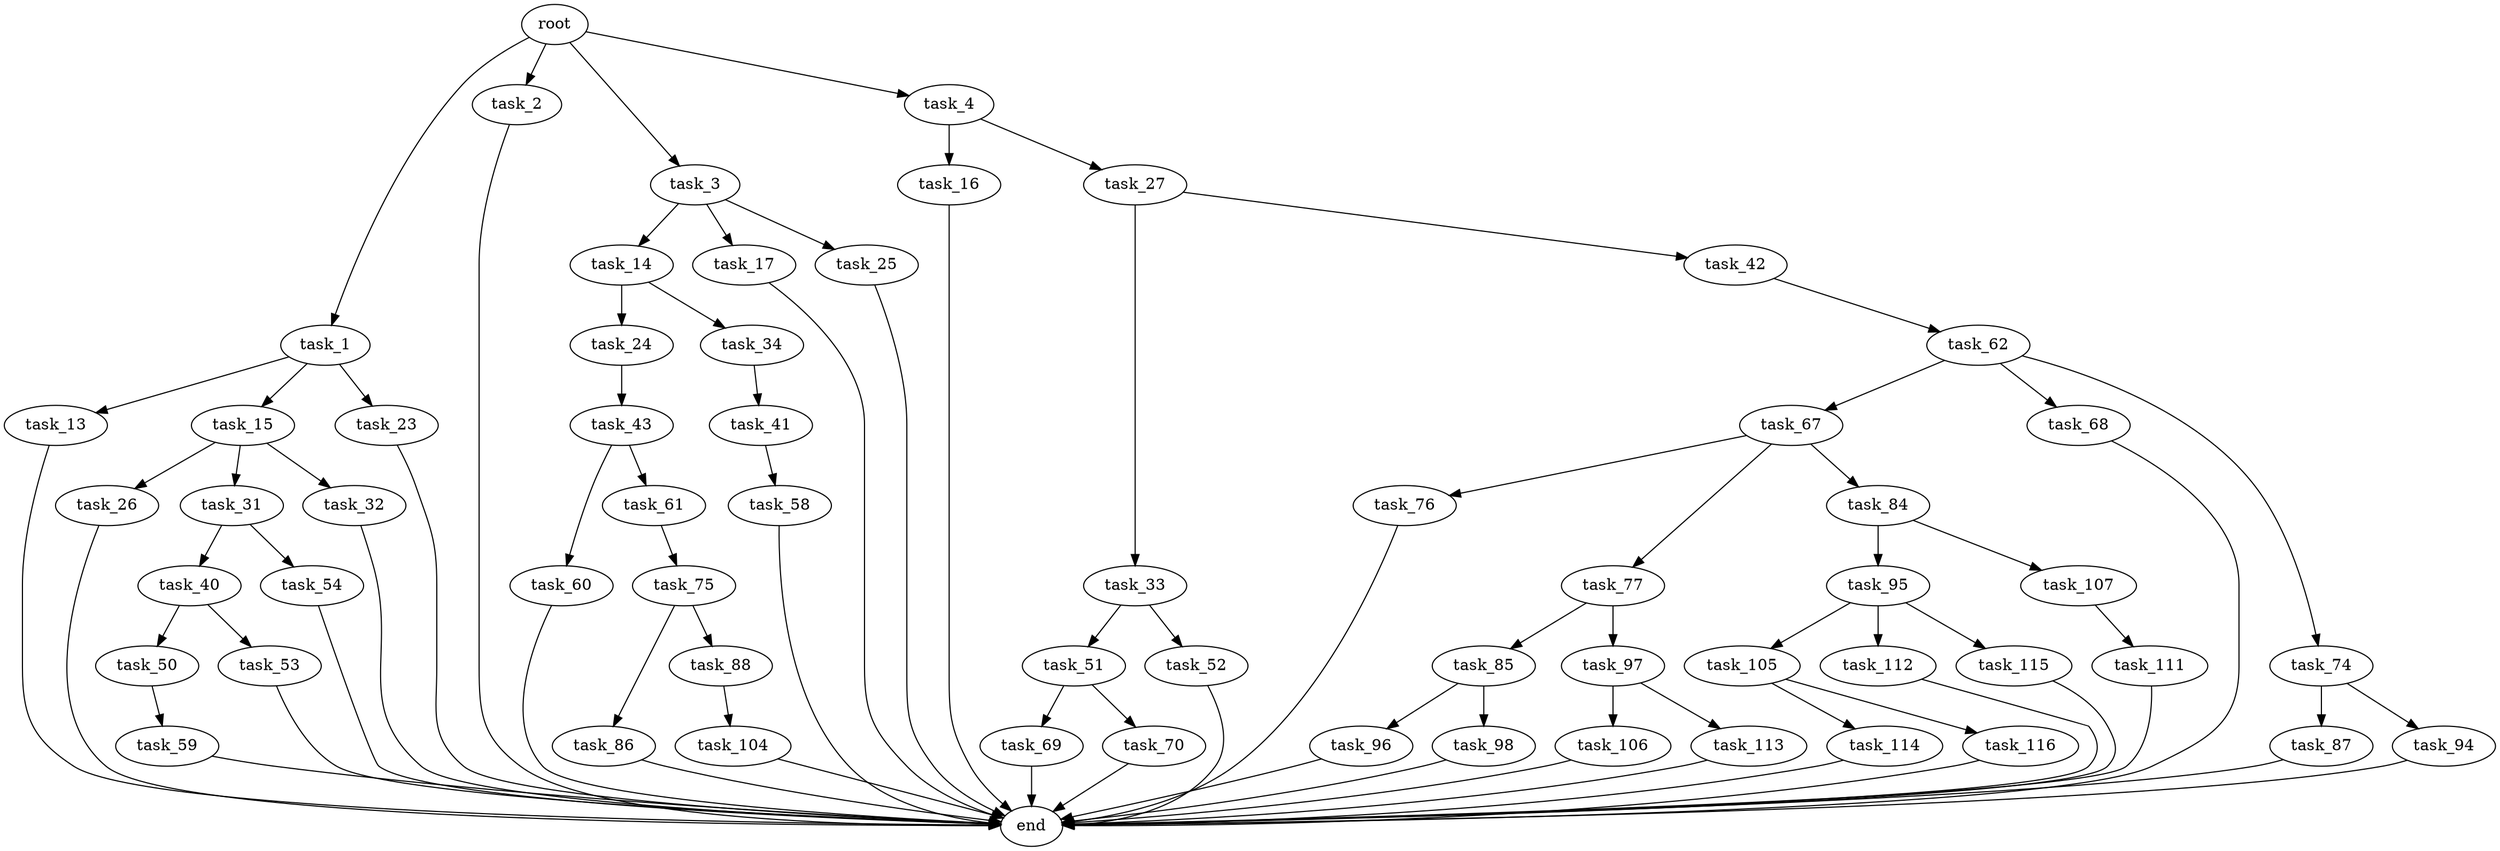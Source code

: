 digraph G {
  root [size="0.000000"];
  task_1 [size="571977831846.000000"];
  task_2 [size="30209099718.000000"];
  task_3 [size="272545111488.000000"];
  task_4 [size="40341083846.000000"];
  task_13 [size="248899231747.000000"];
  task_15 [size="207662933725.000000"];
  task_23 [size="8050066235.000000"];
  end [size="0.000000"];
  task_14 [size="861799201.000000"];
  task_17 [size="7048701460.000000"];
  task_25 [size="5486943064.000000"];
  task_16 [size="93726678216.000000"];
  task_27 [size="1665403874.000000"];
  task_24 [size="338271804481.000000"];
  task_34 [size="21532530286.000000"];
  task_26 [size="42733465404.000000"];
  task_31 [size="1175313188503.000000"];
  task_32 [size="5486775988.000000"];
  task_43 [size="60630717549.000000"];
  task_33 [size="68719476736.000000"];
  task_42 [size="93354804721.000000"];
  task_40 [size="4562244371.000000"];
  task_54 [size="40101346701.000000"];
  task_51 [size="2857789518.000000"];
  task_52 [size="1073741824000.000000"];
  task_41 [size="7227307907.000000"];
  task_50 [size="8589934592.000000"];
  task_53 [size="1526074529.000000"];
  task_58 [size="5013443581.000000"];
  task_62 [size="734762356432.000000"];
  task_60 [size="1794446507.000000"];
  task_61 [size="1313292012.000000"];
  task_59 [size="231928233984.000000"];
  task_69 [size="2218477061.000000"];
  task_70 [size="1926760737.000000"];
  task_75 [size="1404960842.000000"];
  task_67 [size="782757789696.000000"];
  task_68 [size="134217728000.000000"];
  task_74 [size="3511912000.000000"];
  task_76 [size="11107512742.000000"];
  task_77 [size="549755813888.000000"];
  task_84 [size="7679056771.000000"];
  task_87 [size="368293445632.000000"];
  task_94 [size="7671405096.000000"];
  task_86 [size="32824117456.000000"];
  task_88 [size="134217728000.000000"];
  task_85 [size="646460049381.000000"];
  task_97 [size="1400439763.000000"];
  task_95 [size="368293445632.000000"];
  task_107 [size="8589934592.000000"];
  task_96 [size="28991029248.000000"];
  task_98 [size="705864535828.000000"];
  task_104 [size="583053421857.000000"];
  task_105 [size="1073741824000.000000"];
  task_112 [size="3321852832.000000"];
  task_115 [size="231928233984.000000"];
  task_106 [size="72673016570.000000"];
  task_113 [size="14607431733.000000"];
  task_114 [size="549755813888.000000"];
  task_116 [size="3763188561.000000"];
  task_111 [size="1073741824000.000000"];

  root -> task_1 [size="1.000000"];
  root -> task_2 [size="1.000000"];
  root -> task_3 [size="1.000000"];
  root -> task_4 [size="1.000000"];
  task_1 -> task_13 [size="411041792.000000"];
  task_1 -> task_15 [size="411041792.000000"];
  task_1 -> task_23 [size="411041792.000000"];
  task_2 -> end [size="1.000000"];
  task_3 -> task_14 [size="536870912.000000"];
  task_3 -> task_17 [size="536870912.000000"];
  task_3 -> task_25 [size="536870912.000000"];
  task_4 -> task_16 [size="33554432.000000"];
  task_4 -> task_27 [size="33554432.000000"];
  task_13 -> end [size="1.000000"];
  task_15 -> task_26 [size="411041792.000000"];
  task_15 -> task_31 [size="411041792.000000"];
  task_15 -> task_32 [size="411041792.000000"];
  task_23 -> end [size="1.000000"];
  task_14 -> task_24 [size="33554432.000000"];
  task_14 -> task_34 [size="33554432.000000"];
  task_17 -> end [size="1.000000"];
  task_25 -> end [size="1.000000"];
  task_16 -> end [size="1.000000"];
  task_27 -> task_33 [size="134217728.000000"];
  task_27 -> task_42 [size="134217728.000000"];
  task_24 -> task_43 [size="838860800.000000"];
  task_34 -> task_41 [size="411041792.000000"];
  task_26 -> end [size="1.000000"];
  task_31 -> task_40 [size="838860800.000000"];
  task_31 -> task_54 [size="838860800.000000"];
  task_32 -> end [size="1.000000"];
  task_43 -> task_60 [size="75497472.000000"];
  task_43 -> task_61 [size="75497472.000000"];
  task_33 -> task_51 [size="134217728.000000"];
  task_33 -> task_52 [size="134217728.000000"];
  task_42 -> task_62 [size="301989888.000000"];
  task_40 -> task_50 [size="75497472.000000"];
  task_40 -> task_53 [size="75497472.000000"];
  task_54 -> end [size="1.000000"];
  task_51 -> task_69 [size="75497472.000000"];
  task_51 -> task_70 [size="75497472.000000"];
  task_52 -> end [size="1.000000"];
  task_41 -> task_58 [size="134217728.000000"];
  task_50 -> task_59 [size="33554432.000000"];
  task_53 -> end [size="1.000000"];
  task_58 -> end [size="1.000000"];
  task_62 -> task_67 [size="536870912.000000"];
  task_62 -> task_68 [size="536870912.000000"];
  task_62 -> task_74 [size="536870912.000000"];
  task_60 -> end [size="1.000000"];
  task_61 -> task_75 [size="75497472.000000"];
  task_59 -> end [size="1.000000"];
  task_69 -> end [size="1.000000"];
  task_70 -> end [size="1.000000"];
  task_75 -> task_86 [size="33554432.000000"];
  task_75 -> task_88 [size="33554432.000000"];
  task_67 -> task_76 [size="679477248.000000"];
  task_67 -> task_77 [size="679477248.000000"];
  task_67 -> task_84 [size="679477248.000000"];
  task_68 -> end [size="1.000000"];
  task_74 -> task_87 [size="209715200.000000"];
  task_74 -> task_94 [size="209715200.000000"];
  task_76 -> end [size="1.000000"];
  task_77 -> task_85 [size="536870912.000000"];
  task_77 -> task_97 [size="536870912.000000"];
  task_84 -> task_95 [size="134217728.000000"];
  task_84 -> task_107 [size="134217728.000000"];
  task_87 -> end [size="1.000000"];
  task_94 -> end [size="1.000000"];
  task_86 -> end [size="1.000000"];
  task_88 -> task_104 [size="209715200.000000"];
  task_85 -> task_96 [size="411041792.000000"];
  task_85 -> task_98 [size="411041792.000000"];
  task_97 -> task_106 [size="33554432.000000"];
  task_97 -> task_113 [size="33554432.000000"];
  task_95 -> task_105 [size="411041792.000000"];
  task_95 -> task_112 [size="411041792.000000"];
  task_95 -> task_115 [size="411041792.000000"];
  task_107 -> task_111 [size="33554432.000000"];
  task_96 -> end [size="1.000000"];
  task_98 -> end [size="1.000000"];
  task_104 -> end [size="1.000000"];
  task_105 -> task_114 [size="838860800.000000"];
  task_105 -> task_116 [size="838860800.000000"];
  task_112 -> end [size="1.000000"];
  task_115 -> end [size="1.000000"];
  task_106 -> end [size="1.000000"];
  task_113 -> end [size="1.000000"];
  task_114 -> end [size="1.000000"];
  task_116 -> end [size="1.000000"];
  task_111 -> end [size="1.000000"];
}
